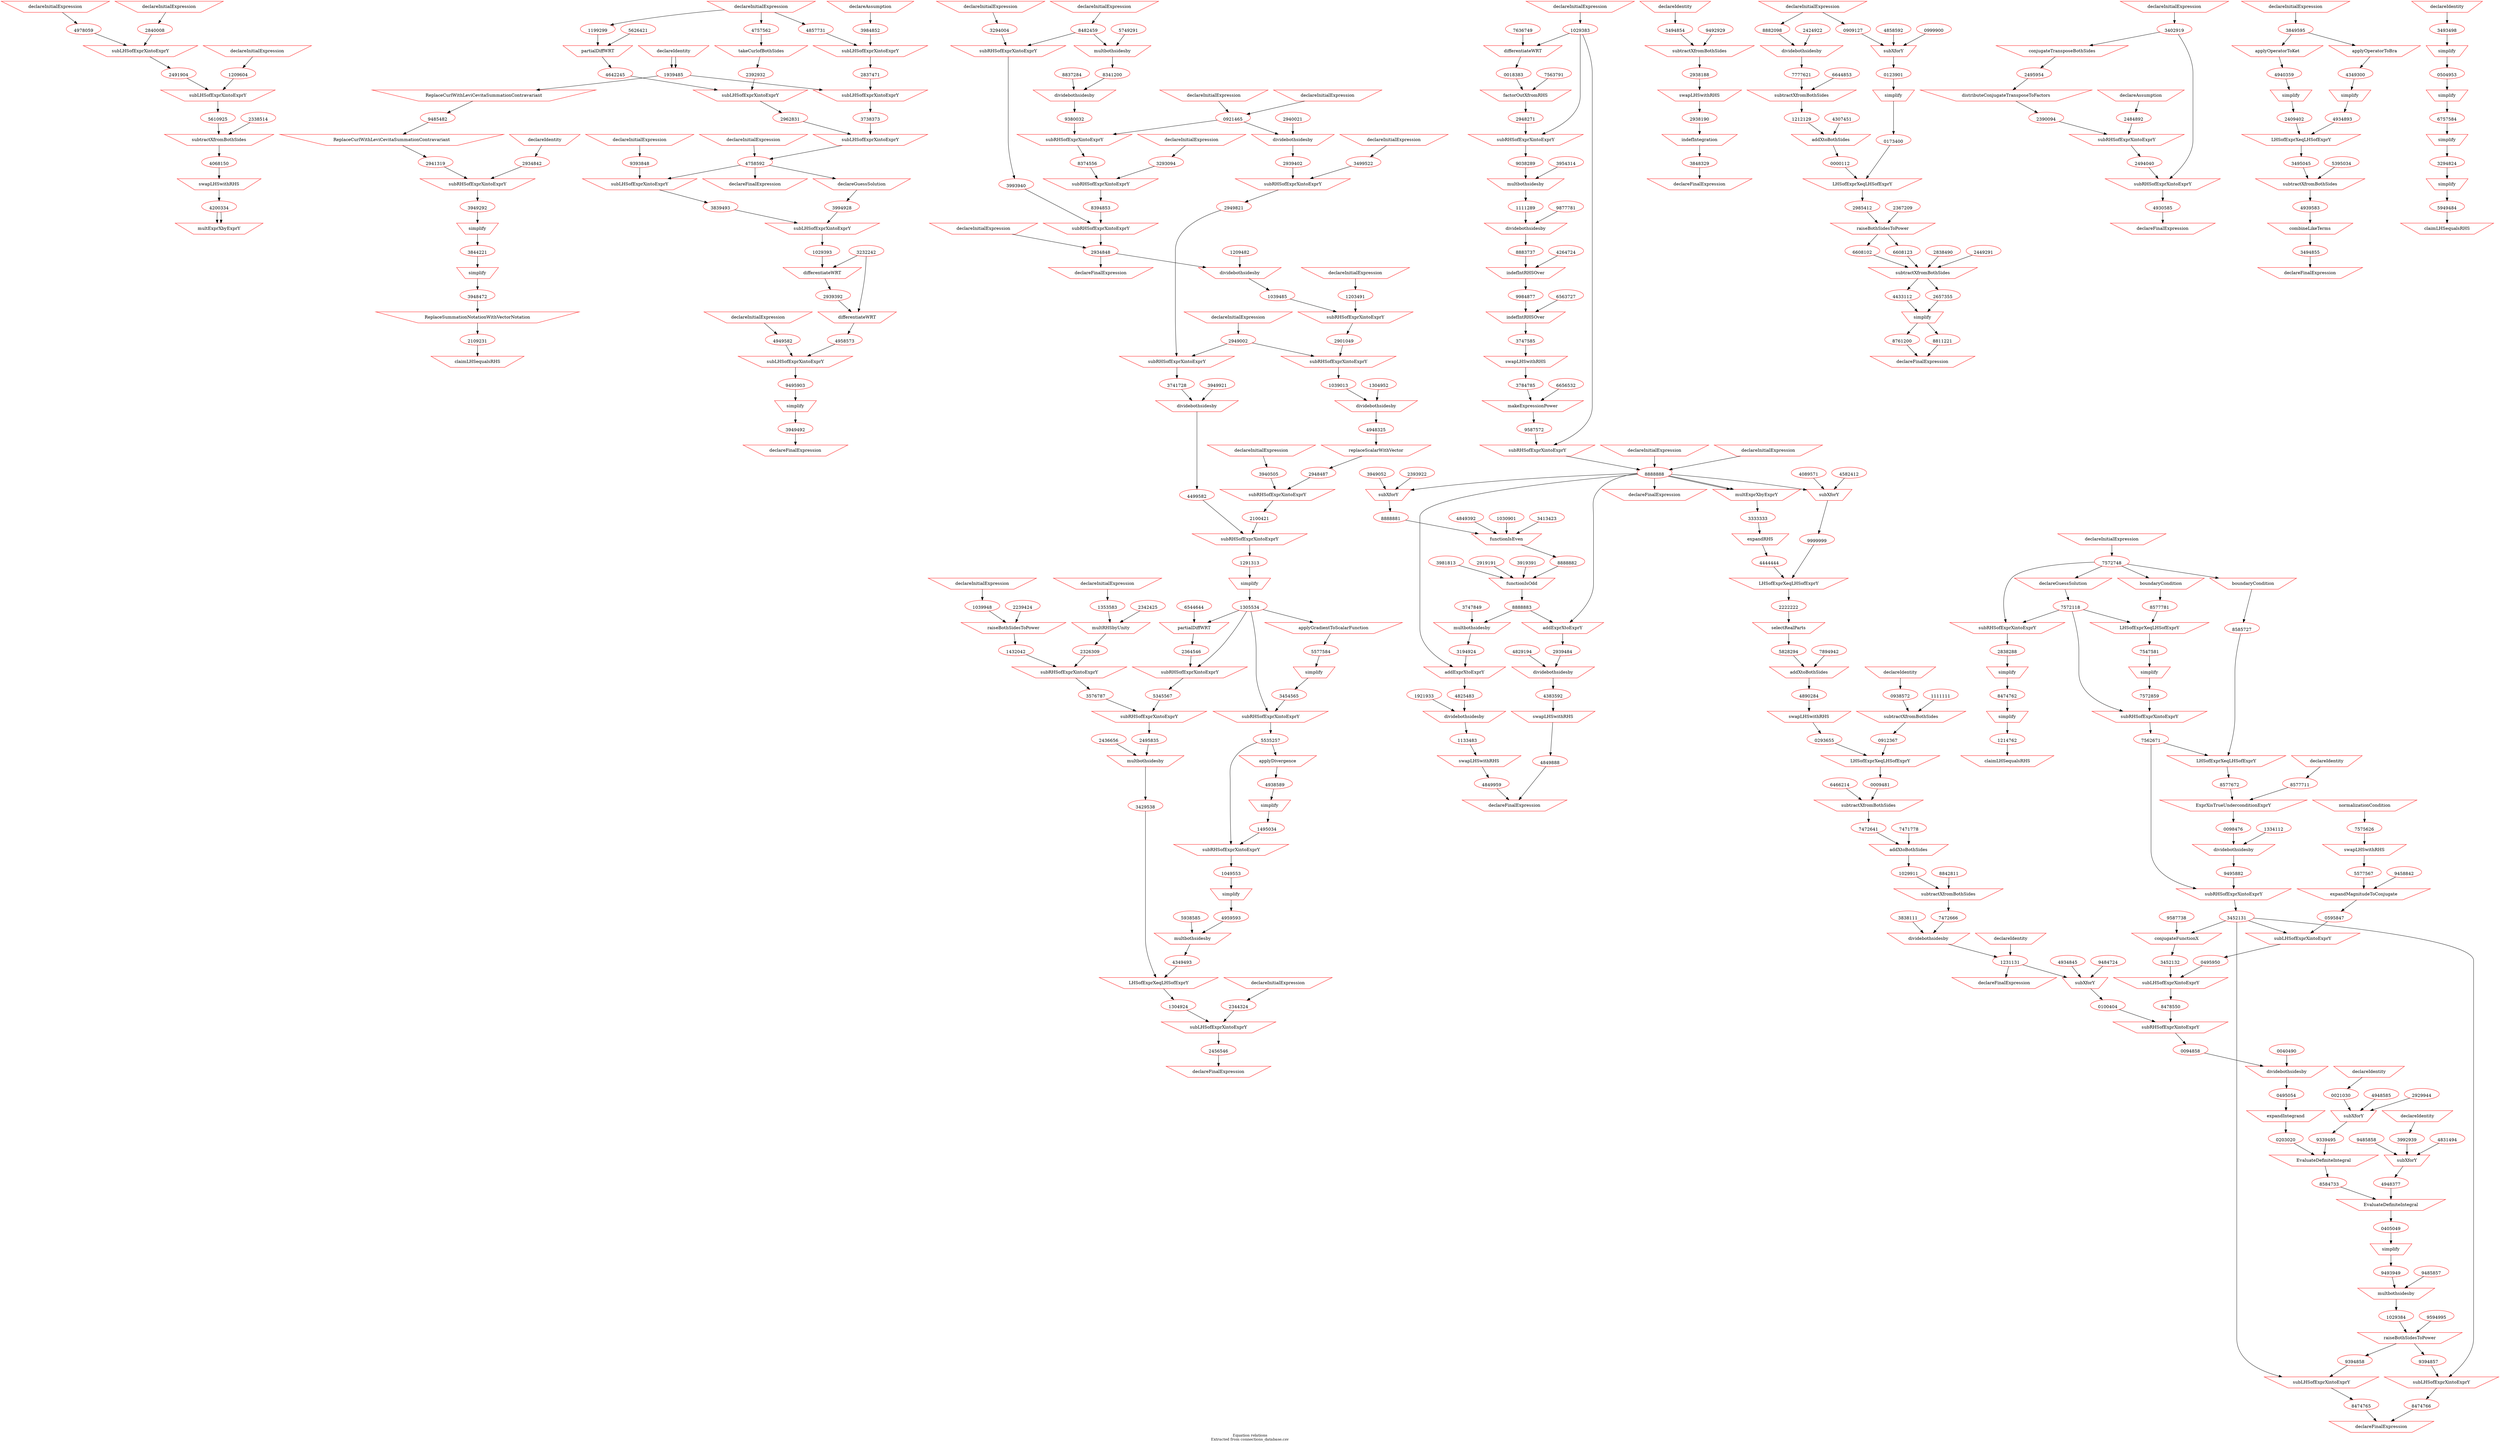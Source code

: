 digraph physicsDerivation {
overlap = false;
label="Equation relations\nExtracted from connections_database.csv";
fontsize=12;
8668018 -> 4978059;
3445641 -> 2840008;
4733986 -> 1209604;
4978059 -> 7958085;
2840008 -> 7958085;
7958085 -> 2491904;
1209604 -> 3667395;
2491904 -> 3667395;
3667395 -> 5610925;
2338514 -> 7952658;
5610925 -> 7952658;
7952658 -> 4068150;
4068150 -> 3871228;
3871228 -> 4200334;
4200334 -> 4738354;
4200334 -> 4738354;
3948572 -> 1939485;
1939485 -> 2339482;
2339482 -> 9485482;
9485482 -> 3948552;
3948552 -> 2941319;
4295822 -> 2934842;
2934842 -> 2930454;
2941319 -> 2930454;
2930454 -> 3949292;
3949292 -> 3848292;
3848292 -> 3844221;
3844221 -> 3838233;
3838233 -> 3948472;
3948472 -> 1393411;
1393411 -> 2109231;
2109231 -> 3949211;
1204921 -> 2934848;
2919311 -> 0921465;
1294844 -> 2949002;
9394842 -> 1203491;
3934948 -> 3499522;
2940021 -> 3949482;
0921465 -> 3949482;
3949482 -> 2939402;
2939402 -> 1294945;
3499522 -> 1294945;
1294945 -> 2949821;
2949002 -> 2930492;
2949821 -> 2930492;
2930492 -> 3741728;
3949921 -> 3919384;
3741728 -> 3919384;
3919384 -> 4499582;
1209482 -> 2900428;
2934848 -> 2900428;
2900428 -> 1039485;
1039485 -> 1204945;
1203491 -> 1204945;
1204945 -> 2901049;
2949002 -> 2939400;
2901049 -> 2939400;
2939400 -> 1039013;
1304952 -> 2030624;
1039013 -> 2030624;
2030624 -> 4948325;
4948325 -> 1039774;
1039774 -> 2948487;
1923945 -> 3940505;
2948487 -> 2938341;
3940505 -> 2938341;
2938341 -> 2100421;
4499582 -> 0012031;
2100421 -> 0012031;
0012031 -> 1291313;
1291313 -> 1341141;
1341141 -> 1305534;
1204929 -> 1039948;
1395335 -> 1353583;
2239424 -> 2422434;
1039948 -> 2422434;
2422434 -> 1432042;
2342425 -> 2322434;
1353583 -> 2322434;
2322434 -> 2326309;
1432042 -> 2449858;
2326309 -> 2449858;
2449858 -> 3576787;
6544644 -> 1347587;
1305534 -> 1347587;
1347587 -> 2364546;
1305534 -> 2464445;
2364546 -> 2464445;
2464445 -> 5345567;
3576787 -> 3454353;
5345567 -> 3454353;
3454353 -> 2495835;
2436656 -> 4358635;
2495835 -> 4358635;
4358635 -> 3429538;
1305534 -> 2454535;
2454535 -> 5577584;
5577584 -> 5858694;
5858694 -> 3454565;
3454565 -> 5354635;
1305534 -> 5354635;
5354635 -> 5535257;
5535257 -> 3294932;
3294932 -> 4938589;
4938589 -> 2394495;
2394495 -> 1495034;
5535257 -> 4059592;
1495034 -> 4059592;
4059592 -> 1049553;
1049553 -> 4305953;
4305953 -> 4959593;
5938585 -> 4939459;
4959593 -> 4939459;
4939459 -> 4349493;
4349493 -> 9394834;
3429538 -> 9394834;
9394834 -> 1304924;
2455452 -> 2344324;
2344324 -> 2954835;
1304924 -> 2954835;
2954835 -> 2456546;
2456546 -> 6756574;
7419980 -> 4758592;
3568093 -> 9393848;
4758592 -> 4585829;
4585829 -> 3994928;
9393848 -> 4858282;
4758592 -> 4858282;
4858282 -> 3839493;
3839493 -> 1002928;
3994928 -> 1002928;
1002928 -> 1029393;
3232242 -> 2319391;
1029393 -> 2319391;
2319391 -> 2939392;
3232242 -> 4955966;
2939392 -> 4955966;
4955966 -> 4958573;
8485758 -> 4949582;
4958573 -> 5839535;
4949582 -> 5839535;
5839535 -> 9495903;
9495903 -> 4958883;
4958883 -> 3949492;
3949492 -> 5495827;
7364656 -> 1029383;
7636749 -> 6463728;
1029383 -> 6463728;
6463728 -> 0018383;
7563791 -> 4614728;
0018383 -> 4614728;
4614728 -> 2948271;
2948271 -> 7466748;
1029383 -> 7466748;
7466748 -> 9038289;
3954314 -> 2741906;
9038289 -> 2741906;
2741906 -> 1111289;
9877781 -> 6466378;
1111289 -> 6466378;
6466378 -> 8883737;
4264724 -> 1848471;
8883737 -> 1848471;
1848471 -> 9984877;
6563727 -> 6462728;
9984877 -> 6462728;
6462728 -> 3747585;
3747585 -> 7563728;
7563728 -> 3784785;
6656532 -> 1029890;
3784785 -> 1029890;
1029890 -> 9587572;
9587572 -> 7566272;
1029383 -> 7566272;
7566272 -> 8888888;
8888888 -> 7561612;
7473895 -> 8888888;
2393922 -> 3848927;
3949052 -> 3848927;
8888888 -> 3848927;
3848927 -> 8888881;
3413423 -> 9595949;
4849392 -> 9595949;
1030901 -> 9595949;
8888881 -> 9595949;
9595949 -> 8888882;
2919191 -> 4747288;
3919391 -> 4747288;
3981813 -> 4747288;
8888882 -> 4747288;
4747288 -> 8888883;
8888888 -> 3848592;
8888883 -> 3848592;
3848592 -> 2939484;
4829194 -> 1928392;
2939484 -> 1928392;
1928392 -> 4383592;
4383592 -> 2949492;
2949492 -> 4849888;
4849888 -> 2384942;
3747849 -> 3848924;
8888883 -> 3848924;
3848924 -> 3194924;
8888888 -> 2939404;
3194924 -> 2939404;
2939404 -> 4825483;
1921933 -> 2849492;
4825483 -> 2849492;
2849492 -> 1133483;
1133483 -> 4294921;
4294921 -> 4849959;
4849959 -> 2384942;
7663728 -> 8888888;
4582412 -> 6839583;
4089571 -> 6839583;
8888888 -> 6839583;
6839583 -> 9999999;
9999999 -> 9582956;
4444444 -> 9582956;
9582956 -> 2222222;
8888888 -> 8492847;
8888888 -> 8492847;
8492847 -> 3333333;
3333333 -> 5832058;
5832058 -> 4444444;
2222222 -> 8374590;
8374590 -> 5828294;
7894942 -> 8374625;
5828294 -> 8374625;
8374625 -> 4890284;
3040493 -> 0938572;
1111111 -> 0983243;
0938572 -> 0983243;
0983243 -> 0912367;
4890284 -> 3984721;
3984721 -> 0293655;
0912367 -> 9483240;
0293655 -> 9483240;
9483240 -> 0009481;
6466214 -> 7563628;
0009481 -> 7563628;
7563628 -> 7472641;
7471778 -> 7572728;
7472641 -> 7572728;
7572728 -> 1029911;
8842811 -> 7566277;
1029911 -> 7566277;
7566277 -> 7472666;
3838111 -> 3841414;
7472666 -> 3841414;
3841414 -> 1231131;
1231131 -> 1383414;
2303943 -> 3293094;
0304948 -> 3294004;
8332941 -> 0921465;
9103516 -> 8482459;
8374556 -> 3832748;
3293094 -> 3832748;
3832748 -> 8394853;
3294004 -> 2939482;
8482459 -> 2939482;
2939482 -> 3993940;
8394853 -> 8946983;
3993940 -> 8946983;
8946983 -> 2934848;
5749291 -> 6822583;
8482459 -> 6822583;
6822583 -> 8341200;
8837284 -> 9483715;
8341200 -> 9483715;
9483715 -> 9380032;
9380032 -> 9483843;
0921465 -> 9483843;
9483843 -> 8374556;
2934848 -> 8345721;
4952082 -> 3494854;
9492929 -> 4842942;
3494854 -> 4842942;
4842942 -> 2938188;
2938188 -> 4848592;
4848592 -> 2938190;
2938190 -> 8483953;
8483953 -> 3848329;
3848329 -> 2839422;
2932848 -> 1199299;
2932848 -> 4757562;
5626421 -> 1010301;
1199299 -> 1010301;
1010301 -> 4642245;
4757562 -> 4224853;
4224853 -> 2392932;
4642245 -> 1939442;
2392932 -> 1939442;
1939442 -> 2962831;
2932848 -> 4857731;
3837471 -> 3984852;
4857731 -> 5656372;
3984852 -> 5656372;
5656372 -> 2837471;
3948572 -> 1939485;
2837471 -> 4655746;
1939485 -> 4655746;
4655746 -> 3738373;
3738373 -> 3737384;
2962831 -> 3737384;
3737384 -> 4758592;
4758592 -> 3948584;
8576627 -> 7572748;
7572748 -> 1384011;
1384011 -> 7572118;
7572748 -> 8572771;
8572771 -> 8577781;
7572748 -> 8572778;
8572778 -> 8585727;
8577781 -> 8571277;
7572118 -> 8571277;
8571277 -> 7547581;
7547581 -> 8576571;
8576571 -> 7572859;
7572859 -> 8572265;
7572118 -> 8572265;
8572265 -> 7562671;
7562671 -> 9686782;
8585727 -> 9686782;
9686782 -> 8577672;
8575717 -> 8577711;
8577672 -> 8575627;
8577711 -> 8575627;
8575627 -> 0098476;
1334112 -> 9114413;
0098476 -> 9114413;
9114413 -> 9495882;
9495882 -> 8575761;
7562671 -> 8575761;
8575761 -> 3452131;
4434559 -> 7575626;
9587738 -> 5751725;
3452131 -> 5751725;
5751725 -> 3452132;
7575626 -> 4757567;
4757567 -> 5577567;
9458842 -> 7455643;
5577567 -> 7455643;
7455643 -> 0595847;
3452131 -> 4455453;
0595847 -> 4455453;
4455453 -> 0495950;
3452132 -> 4948339;
0495950 -> 4948339;
4948339 -> 8478550;
8485725 -> 1231131;
4934845 -> 1003049;
9484724 -> 1003049;
1231131 -> 1003049;
1003049 -> 0100404;
0100404 -> 8576741;
8478550 -> 8576741;
8576741 -> 0094858;
0040490 -> 0059403;
0094858 -> 0059403;
0059403 -> 0495054;
0495054 -> 3949284;
3949284 -> 0203020;
0030488 -> 3992939;
4831494 -> 4485722;
9485858 -> 4485722;
3992939 -> 4485722;
4485722 -> 4948377;
0030481 -> 0021030;
4948585 -> 1911919;
2929944 -> 1911919;
0021030 -> 1911919;
1911919 -> 9339495;
0203020 -> 3329831;
9339495 -> 3329831;
3329831 -> 8584733;
4948377 -> 8485747;
8584733 -> 8485747;
8485747 -> 0405049;
0405049 -> 8373472;
8373472 -> 9493949;
9485857 -> 5859994;
9493949 -> 5859994;
5859994 -> 1029384;
9594995 -> 1293948;
1029384 -> 1293948;
1293948 -> 9394857;
1293948 -> 9394858;
9394857 -> 1384935;
3452131 -> 1384935;
1384935 -> 8474766;
9394858 -> 3847567;
3452131 -> 3847567;
3847567 -> 8474765;
8474765 -> 7474753;
8474766 -> 7474753;
7572118 -> 4757743;
7572748 -> 4757743;
4757743 -> 2838288;
2838288 -> 2029394;
2029394 -> 8474762;
8474762 -> 9394948;
9394948 -> 1214762;
1214762 -> 7374289;
8494551 -> 8882098;
8494551 -> 0909127;
2424922 -> 8492932;
8882098 -> 8492932;
8492932 -> 7777621;
6644853 -> 5829110;
7777621 -> 5829110;
5829110 -> 1212129;
4307451 -> 2500423;
1212129 -> 2500423;
2500423 -> 0000112;
4858592 -> 8321038;
0999900 -> 8321038;
0909127 -> 8321038;
8321038 -> 0123901;
0123901 -> 7996484;
7996484 -> 0173400;
0000112 -> 7777777;
0173400 -> 7777777;
7777777 -> 2985412;
2367209 -> 7487443;
2985412 -> 7487443;
7487443 -> 6608102;
7487443 -> 6608123;
2838490 -> 2200910;
6608102 -> 2200910;
2200910 -> 4433112;
4433112 -> 2211910;
2211910 -> 8761200;
2449291 -> 2200910;
6608123 -> 2200910;
2200910 -> 2657355;
2657355 -> 2211910;
2211910 -> 8811221;
8761200 -> 8359402;
8811221 -> 8359402;
3403595 -> 3402919;
3402919 -> 9538385;
9538385 -> 2495954;
2495954 -> 2394942;
2394942 -> 2390094;
1294984 -> 2484892;
2484892 -> 2485909;
2390094 -> 2485909;
2485909 -> 2494040;
2494040 -> 2490098;
3402919 -> 2490098;
2490098 -> 4930585;
4930585 -> 2939493;
2455366 -> 3849595;
3849595 -> 3848591;
3848591 -> 4940359;
3849595 -> 1301442;
1301442 -> 4349300;
4940359 -> 2304934;
2304934 -> 2409402;
4349300 -> 0049384;
0049384 -> 4934893;
2409402 -> 0987890;
4934893 -> 0987890;
0987890 -> 3495045;
5395034 -> 4838499;
3495045 -> 4838499;
4838499 -> 4939583;
4939583 -> 0988873;
0988873 -> 3494855;
3494855 -> 2384852;
2004989 -> 3493498;
3493498 -> 2349059;
2349059 -> 0504953;
0504953 -> 2390498;
2390498 -> 6757584;
6757584 -> 3848494;
3848494 -> 3294824;
3294824 -> 4948384;
4948384 -> 5949484;
5949484 -> 4948955;
1209604 [shape=ellipse, color=red,image="../../expressions/8311458118.png",labelloc=b,URL="http://output.com"];
2491904 [shape=ellipse, color=red,image="../../expressions/3951205425.png",labelloc=b,URL="http://output.com"];
2840008 [shape=ellipse, color=red,image="../../expressions/8257621077.png",labelloc=b,URL="http://output.com"];
4068150 [shape=ellipse, color=red,image="../../expressions/5530148480.png",labelloc=b,URL="http://output.com"];
4200334 [shape=ellipse, color=red,image="../../expressions/7917051060.png",labelloc=b,URL="http://output.com"];
4978059 [shape=ellipse, color=red,image="../../expressions/1638282134.png",labelloc=b,URL="http://output.com"];
5610925 [shape=ellipse, color=red,image="../../expressions/8139187332.png",labelloc=b,URL="http://output.com"];
1939485 [shape=ellipse, color=red,image="../../expressions/7575859295.png",labelloc=b,URL="http://output.com"];
2109231 [shape=ellipse, color=red,image="../../expressions/7575859312.png",labelloc=b,URL="http://output.com"];
2934842 [shape=ellipse, color=red,image="../../expressions/7575859304.png",labelloc=b,URL="http://output.com"];
2941319 [shape=ellipse, color=red,image="../../expressions/7575859302.png",labelloc=b,URL="http://output.com"];
3844221 [shape=ellipse, color=red,image="../../expressions/7575859308.png",labelloc=b,URL="http://output.com"];
3948472 [shape=ellipse, color=red,image="../../expressions/7575859310.png",labelloc=b,URL="http://output.com"];
3949292 [shape=ellipse, color=red,image="../../expressions/7575859306.png",labelloc=b,URL="http://output.com"];
9485482 [shape=ellipse, color=red,image="../../expressions/7575859300.png",labelloc=b,URL="http://output.com"];
0921465 [shape=ellipse, color=red,image="../../expressions/3131211131.png",labelloc=b,URL="http://output.com"];
1039013 [shape=ellipse, color=red,image="../../expressions/9999999962.png",labelloc=b,URL="http://output.com"];
1039485 [shape=ellipse, color=red,image="../../expressions/3121234211.png",labelloc=b,URL="http://output.com"];
1039948 [shape=ellipse, color=red,image="../../expressions/1029039903.png",labelloc=b,URL="http://output.com"];
1049553 [shape=ellipse, color=red,image="../../expressions/2648958382.png",labelloc=b,URL="http://output.com"];
1203491 [shape=ellipse, color=red,image="../../expressions/1020394900.png",labelloc=b,URL="http://output.com"];
1291313 [shape=ellipse, color=red,image="../../expressions/3948574228.png",labelloc=b,URL="http://output.com"];
1304924 [shape=ellipse, color=red,image="../../expressions/9958485859.png",labelloc=b,URL="http://output.com"];
1305534 [shape=ellipse, color=red,image="../../expressions/3948574230.png",labelloc=b,URL="http://output.com"];
1353583 [shape=ellipse, color=red,image="../../expressions/4298359835.png",labelloc=b,URL="http://output.com"];
1432042 [shape=ellipse, color=red,image="../../expressions/1029039904.png",labelloc=b,URL="http://output.com"];
1495034 [shape=ellipse, color=red,image="../../expressions/1648958381.png",labelloc=b,URL="http://output.com"];
2100421 [shape=ellipse, color=red,image="../../expressions/3948574226.png",labelloc=b,URL="http://output.com"];
2326309 [shape=ellipse, color=red,image="../../expressions/4298359845.png",labelloc=b,URL="http://output.com"];
2344324 [shape=ellipse, color=red,image="../../expressions/1158485859.png",labelloc=b,URL="http://output.com"];
2364546 [shape=ellipse, color=red,image="../../expressions/3948574233.png",labelloc=b,URL="http://output.com"];
2456546 [shape=ellipse, color=red,image="../../expressions/2258485859.png",labelloc=b,URL="http://output.com"];
2495835 [shape=ellipse, color=red,image="../../expressions/4348571256.png",labelloc=b,URL="http://output.com"];
2901049 [shape=ellipse, color=red,image="../../expressions/3121234212.png",labelloc=b,URL="http://output.com"];
2934848 [shape=ellipse, color=red,image="../../expressions/3121513111.png",labelloc=b,URL="http://output.com"];
2939402 [shape=ellipse, color=red,image="../../expressions/3147472131.png",labelloc=b,URL="http://output.com"];
2948487 [shape=ellipse, color=red,image="../../expressions/9999998870.png",labelloc=b,URL="http://output.com"];
2949002 [shape=ellipse, color=red,image="../../expressions/9999999960.png",labelloc=b,URL="http://output.com"];
2949821 [shape=ellipse, color=red,image="../../expressions/4147472132.png",labelloc=b,URL="http://output.com"];
3429538 [shape=ellipse, color=red,image="../../expressions/4341171256.png",labelloc=b,URL="http://output.com"];
3454565 [shape=ellipse, color=red,image="../../expressions/4943571230.png",labelloc=b,URL="http://output.com"];
3499522 [shape=ellipse, color=red,image="../../expressions/1020394902.png",labelloc=b,URL="http://output.com"];
3576787 [shape=ellipse, color=red,image="../../expressions/4298359851.png",labelloc=b,URL="http://output.com"];
3741728 [shape=ellipse, color=red,image="../../expressions/9999999965.png",labelloc=b,URL="http://output.com"];
3940505 [shape=ellipse, color=red,image="../../expressions/3948574224.png",labelloc=b,URL="http://output.com"];
4349493 [shape=ellipse, color=red,image="../../expressions/5868688585.png",labelloc=b,URL="http://output.com"];
4499582 [shape=ellipse, color=red,image="../../expressions/9999999961.png",labelloc=b,URL="http://output.com"];
4938589 [shape=ellipse, color=red,image="../../expressions/4394958389.png",labelloc=b,URL="http://output.com"];
4948325 [shape=ellipse, color=red,image="../../expressions/9999999870.png",labelloc=b,URL="http://output.com"];
4959593 [shape=ellipse, color=red,image="../../expressions/2395958385.png",labelloc=b,URL="http://output.com"];
5345567 [shape=ellipse, color=red,image="../../expressions/3948571256.png",labelloc=b,URL="http://output.com"];
5535257 [shape=ellipse, color=red,image="../../expressions/5985371230.png",labelloc=b,URL="http://output.com"];
5577584 [shape=ellipse, color=red,image="../../expressions/3948572230.png",labelloc=b,URL="http://output.com"];
5577584 [shape=ellipse, color=red,image="../../expressions/3948574230.png",labelloc=b,URL="http://output.com"];
1029393 [shape=ellipse, color=red,image="../../expressions/2029293929.png",labelloc=b,URL="http://output.com"];
2939392 [shape=ellipse, color=red,image="../../expressions/4985825552.png",labelloc=b,URL="http://output.com"];
3839493 [shape=ellipse, color=red,image="../../expressions/9394939493.png",labelloc=b,URL="http://output.com"];
3949492 [shape=ellipse, color=red,image="../../expressions/3485475729.png",labelloc=b,URL="http://output.com"];
3994928 [shape=ellipse, color=red,image="../../expressions/9499428242.png",labelloc=b,URL="http://output.com"];
4758592 [shape=ellipse, color=red,image="../../expressions/8494839423.png",labelloc=b,URL="http://output.com"];
4949582 [shape=ellipse, color=red,image="../../expressions/4585828572.png",labelloc=b,URL="http://output.com"];
4958573 [shape=ellipse, color=red,image="../../expressions/1858578388.png",labelloc=b,URL="http://output.com"];
9393848 [shape=ellipse, color=red,image="../../expressions/8572852424.png",labelloc=b,URL="http://output.com"];
9495903 [shape=ellipse, color=red,image="../../expressions/9485384858.png",labelloc=b,URL="http://output.com"];
0018383 [shape=ellipse, color=red,image="../../expressions/9429829482.png",labelloc=b,URL="http://output.com"];
1029383 [shape=ellipse, color=red,image="../../expressions/9492920340.png",labelloc=b,URL="http://output.com"];
1111289 [shape=ellipse, color=red,image="../../expressions/9848292229.png",labelloc=b,URL="http://output.com"];
2948271 [shape=ellipse, color=red,image="../../expressions/9482984922.png",labelloc=b,URL="http://output.com"];
3747585 [shape=ellipse, color=red,image="../../expressions/4928239482.png",labelloc=b,URL="http://output.com"];
3784785 [shape=ellipse, color=red,image="../../expressions/4923339482.png",labelloc=b,URL="http://output.com"];
8883737 [shape=ellipse, color=red,image="../../expressions/9482113948.png",labelloc=b,URL="http://output.com"];
8888888 [shape=ellipse, color=red,image="../../expressions/4938429483.png",labelloc=b,URL="http://output.com"];
9038289 [shape=ellipse, color=red,image="../../expressions/9848294829.png",labelloc=b,URL="http://output.com"];
9587572 [shape=ellipse, color=red,image="../../expressions/9482923849.png",labelloc=b,URL="http://output.com"];
9984877 [shape=ellipse, color=red,image="../../expressions/9482943948.png",labelloc=b,URL="http://output.com"];
1133483 [shape=ellipse, color=red,image="../../expressions/4843995999.png",labelloc=b,URL="http://output.com"];
2939484 [shape=ellipse, color=red,image="../../expressions/4742644828.png",labelloc=b,URL="http://output.com"];
3194924 [shape=ellipse, color=red,image="../../expressions/2123139121.png",labelloc=b,URL="http://output.com"];
4383592 [shape=ellipse, color=red,image="../../expressions/3829492824.png",labelloc=b,URL="http://output.com"];
4825483 [shape=ellipse, color=red,image="../../expressions/3942849294.png",labelloc=b,URL="http://output.com"];
4849888 [shape=ellipse, color=red,image="../../expressions/4585932229.png",labelloc=b,URL="http://output.com"];
4849959 [shape=ellipse, color=red,image="../../expressions/2103023049.png",labelloc=b,URL="http://output.com"];
8888881 [shape=ellipse, color=red,image="../../expressions/2394853829.png",labelloc=b,URL="http://output.com"];
8888882 [shape=ellipse, color=red,image="../../expressions/4938429482.png",labelloc=b,URL="http://output.com"];
8888883 [shape=ellipse, color=red,image="../../expressions/4938429484.png",labelloc=b,URL="http://output.com"];
8888888 [shape=ellipse, color=red,image="../../expressions/4938429483.png",labelloc=b,URL="http://output.com"];
0009481 [shape=ellipse, color=red,image="../../expressions/4827492911.png",labelloc=b,URL="http://output.com"];
0293655 [shape=ellipse, color=red,image="../../expressions/9482438243.png",labelloc=b,URL="http://output.com"];
0912367 [shape=ellipse, color=red,image="../../expressions/3285732911.png",labelloc=b,URL="http://output.com"];
0938572 [shape=ellipse, color=red,image="../../expressions/5832984291.png",labelloc=b,URL="http://output.com"];
1029911 [shape=ellipse, color=red,image="../../expressions/7572664728.png",labelloc=b,URL="http://output.com"];
1231131 [shape=ellipse, color=red,image="../../expressions/9988949211.png",labelloc=b,URL="http://output.com"];
2222222 [shape=ellipse, color=red,image="../../expressions/9483928192.png",labelloc=b,URL="http://output.com"];
3333333 [shape=ellipse, color=red,image="../../expressions/4638429483.png",labelloc=b,URL="http://output.com"];
4444444 [shape=ellipse, color=red,image="../../expressions/4598294821.png",labelloc=b,URL="http://output.com"];
4890284 [shape=ellipse, color=red,image="../../expressions/9482928243.png",labelloc=b,URL="http://output.com"];
5828294 [shape=ellipse, color=red,image="../../expressions/9482928242.png",labelloc=b,URL="http://output.com"];
7472641 [shape=ellipse, color=red,image="../../expressions/1248277773.png",labelloc=b,URL="http://output.com"];
7472666 [shape=ellipse, color=red,image="../../expressions/9889984281.png",labelloc=b,URL="http://output.com"];
8888888 [shape=ellipse, color=red,image="../../expressions/4938429483.png",labelloc=b,URL="http://output.com"];
9999999 [shape=ellipse, color=red,image="../../expressions/4838429483.png",labelloc=b,URL="http://output.com"];
0921465 [shape=ellipse, color=red,image="../../expressions/3131211131.png",labelloc=b,URL="http://output.com"];
2934848 [shape=ellipse, color=red,image="../../expressions/3121513111.png",labelloc=b,URL="http://output.com"];
3293094 [shape=ellipse, color=red,image="../../expressions/5900595848.png",labelloc=b,URL="http://output.com"];
3294004 [shape=ellipse, color=red,image="../../expressions/0404050504.png",labelloc=b,URL="http://output.com"];
3993940 [shape=ellipse, color=red,image="../../expressions/1293923844.png",labelloc=b,URL="http://output.com"];
8341200 [shape=ellipse, color=red,image="../../expressions/2131616531.png",labelloc=b,URL="http://output.com"];
8374556 [shape=ellipse, color=red,image="../../expressions/3132131132.png",labelloc=b,URL="http://output.com"];
8394853 [shape=ellipse, color=red,image="../../expressions/0934990943.png",labelloc=b,URL="http://output.com"];
8482459 [shape=ellipse, color=red,image="../../expressions/3131111133.png",labelloc=b,URL="http://output.com"];
9380032 [shape=ellipse, color=red,image="../../expressions/2113211456.png",labelloc=b,URL="http://output.com"];
2938188 [shape=ellipse, color=red,image="../../expressions/8489593960.png",labelloc=b,URL="http://output.com"];
2938190 [shape=ellipse, color=red,image="../../expressions/8489593962.png",labelloc=b,URL="http://output.com"];
3494854 [shape=ellipse, color=red,image="../../expressions/8489593958.png",labelloc=b,URL="http://output.com"];
3848329 [shape=ellipse, color=red,image="../../expressions/8489593964.png",labelloc=b,URL="http://output.com"];
1199299 [shape=ellipse, color=red,image="../../expressions/1314864131.png",labelloc=b,URL="http://output.com"];
1939485 [shape=ellipse, color=red,image="../../expressions/7575859295.png",labelloc=b,URL="http://output.com"];
2392932 [shape=ellipse, color=red,image="../../expressions/9291999979.png",labelloc=b,URL="http://output.com"];
2837471 [shape=ellipse, color=red,image="../../expressions/7466829492.png",labelloc=b,URL="http://output.com"];
2962831 [shape=ellipse, color=red,image="../../expressions/3947269979.png",labelloc=b,URL="http://output.com"];
3738373 [shape=ellipse, color=red,image="../../expressions/1636453295.png",labelloc=b,URL="http://output.com"];
3984852 [shape=ellipse, color=red,image="../../expressions/9919999981.png",labelloc=b,URL="http://output.com"];
4642245 [shape=ellipse, color=red,image="../../expressions/1314464131.png",labelloc=b,URL="http://output.com"];
4757562 [shape=ellipse, color=red,image="../../expressions/9991999979.png",labelloc=b,URL="http://output.com"];
4758592 [shape=ellipse, color=red,image="../../expressions/8494839423.png",labelloc=b,URL="http://output.com"];
4857731 [shape=ellipse, color=red,image="../../expressions/9999999981.png",labelloc=b,URL="http://output.com"];
0021030 [shape=ellipse, color=red,image="../../expressions/5857434758.png",labelloc=b,URL="http://output.com"];
0094858 [shape=ellipse, color=red,image="../../expressions/8576785890.png",labelloc=b,URL="http://output.com"];
0098476 [shape=ellipse, color=red,image="../../expressions/1010923823.png",labelloc=b,URL="http://output.com"];
0100404 [shape=ellipse, color=red,image="../../expressions/7575738420.png",labelloc=b,URL="http://output.com"];
0203020 [shape=ellipse, color=red,image="../../expressions/1202310110.png",labelloc=b,URL="http://output.com"];
0405049 [shape=ellipse, color=red,image="../../expressions/0439492440.png",labelloc=b,URL="http://output.com"];
0495054 [shape=ellipse, color=red,image="../../expressions/9858028950.png",labelloc=b,URL="http://output.com"];
0495950 [shape=ellipse, color=red,image="../../expressions/0203024440.png",labelloc=b,URL="http://output.com"];
0595847 [shape=ellipse, color=red,image="../../expressions/4857472413.png",labelloc=b,URL="http://output.com"];
1029384 [shape=ellipse, color=red,image="../../expressions/8485867742.png",labelloc=b,URL="http://output.com"];
1214762 [shape=ellipse, color=red,image="../../expressions/8484544728.png",labelloc=b,URL="http://output.com"];
1231131 [shape=ellipse, color=red,image="../../expressions/9988949211.png",labelloc=b,URL="http://output.com"];
2838288 [shape=ellipse, color=red,image="../../expressions/8575748999.png",labelloc=b,URL="http://output.com"];
3452131 [shape=ellipse, color=red,image="../../expressions/2944838499.png",labelloc=b,URL="http://output.com"];
3452132 [shape=ellipse, color=red,image="../../expressions/8849289982.png",labelloc=b,URL="http://output.com"];
3992939 [shape=ellipse, color=red,image="../../expressions/0948572140.png",labelloc=b,URL="http://output.com"];
4948377 [shape=ellipse, color=red,image="../../expressions/7564894985.png",labelloc=b,URL="http://output.com"];
5577567 [shape=ellipse, color=red,image="../../expressions/8572657110.png",labelloc=b,URL="http://output.com"];
7547581 [shape=ellipse, color=red,image="../../expressions/8577275751.png",labelloc=b,URL="http://output.com"];
7562671 [shape=ellipse, color=red,image="../../expressions/9059289981.png",labelloc=b,URL="http://output.com"];
7572118 [shape=ellipse, color=red,image="../../expressions/8582885111.png",labelloc=b,URL="http://output.com"];
7572748 [shape=ellipse, color=red,image="../../expressions/5727578862.png",labelloc=b,URL="http://output.com"];
7572859 [shape=ellipse, color=red,image="../../expressions/1293913110.png",labelloc=b,URL="http://output.com"];
7575626 [shape=ellipse, color=red,image="../../expressions/1934748140.png",labelloc=b,URL="http://output.com"];
8474762 [shape=ellipse, color=red,image="../../expressions/8485757728.png",labelloc=b,URL="http://output.com"];
8474765 [shape=ellipse, color=red,image="../../expressions/9393939992.png",labelloc=b,URL="http://output.com"];
8474766 [shape=ellipse, color=red,image="../../expressions/9393939991.png",labelloc=b,URL="http://output.com"];
8478550 [shape=ellipse, color=red,image="../../expressions/8889444440.png",labelloc=b,URL="http://output.com"];
8577672 [shape=ellipse, color=red,image="../../expressions/1020010291.png",labelloc=b,URL="http://output.com"];
8577711 [shape=ellipse, color=red,image="../../expressions/1857710291.png",labelloc=b,URL="http://output.com"];
8577781 [shape=ellipse, color=red,image="../../expressions/9585727710.png",labelloc=b,URL="http://output.com"];
8584733 [shape=ellipse, color=red,image="../../expressions/1202312210.png",labelloc=b,URL="http://output.com"];
8585727 [shape=ellipse, color=red,image="../../expressions/9495857278.png",labelloc=b,URL="http://output.com"];
9339495 [shape=ellipse, color=red,image="../../expressions/8575746378.png",labelloc=b,URL="http://output.com"];
9394857 [shape=ellipse, color=red,image="../../expressions/9485747245.png",labelloc=b,URL="http://output.com"];
9394858 [shape=ellipse, color=red,image="../../expressions/9485747246.png",labelloc=b,URL="http://output.com"];
9493949 [shape=ellipse, color=red,image="../../expressions/4857475848.png",labelloc=b,URL="http://output.com"];
9495882 [shape=ellipse, color=red,image="../../expressions/1858772113.png",labelloc=b,URL="http://output.com"];
0000112 [shape=ellipse, color=red,image="../../expressions/5928292841.png",labelloc=b,URL="http://output.com"];
0123901 [shape=ellipse, color=red,image="../../expressions/5928285821.png",labelloc=b,URL="http://output.com"];
0173400 [shape=ellipse, color=red,image="../../expressions/5959282914.png",labelloc=b,URL="http://output.com"];
0909127 [shape=ellipse, color=red,image="../../expressions/8582954722.png",labelloc=b,URL="http://output.com"];
1212129 [shape=ellipse, color=red,image="../../expressions/5938459282.png",labelloc=b,URL="http://output.com"];
2657355 [shape=ellipse, color=red,image="../../expressions/5982958248.png",labelloc=b,URL="http://output.com"];
2985412 [shape=ellipse, color=red,image="../../expressions/9385938295.png",labelloc=b,URL="http://output.com"];
4433112 [shape=ellipse, color=red,image="../../expressions/9582958293.png",labelloc=b,URL="http://output.com"];
6608102 [shape=ellipse, color=red,image="../../expressions/9582958294.png",labelloc=b,URL="http://output.com"];
6608123 [shape=ellipse, color=red,image="../../expressions/5982958249.png",labelloc=b,URL="http://output.com"];
7777621 [shape=ellipse, color=red,image="../../expressions/5958392859.png",labelloc=b,URL="http://output.com"];
8761200 [shape=ellipse, color=red,image="../../expressions/9999999969.png",labelloc=b,URL="http://output.com"];
8811221 [shape=ellipse, color=red,image="../../expressions/9999999968.png",labelloc=b,URL="http://output.com"];
8882098 [shape=ellipse, color=red,image="../../expressions/9285928292.png",labelloc=b,URL="http://output.com"];
2390094 [shape=ellipse, color=red,image="../../expressions/1010393913.png",labelloc=b,URL="http://output.com"];
2484892 [shape=ellipse, color=red,image="../../expressions/9294858532.png",labelloc=b,URL="http://output.com"];
2494040 [shape=ellipse, color=red,image="../../expressions/4948934890.png",labelloc=b,URL="http://output.com"];
2495954 [shape=ellipse, color=red,image="../../expressions/2394935835.png",labelloc=b,URL="http://output.com"];
3402919 [shape=ellipse, color=red,image="../../expressions/9999999975.png",labelloc=b,URL="http://output.com"];
4930585 [shape=ellipse, color=red,image="../../expressions/2848934890.png",labelloc=b,URL="http://output.com"];
2409402 [shape=ellipse, color=red,image="../../expressions/2394240499.png",labelloc=b,URL="http://output.com"];
3494855 [shape=ellipse, color=red,image="../../expressions/2394935831.png",labelloc=b,URL="http://output.com"];
3495045 [shape=ellipse, color=red,image="../../expressions/1203938249.png",labelloc=b,URL="http://output.com"];
3849595 [shape=ellipse, color=red,image="../../expressions/9596004948.png",labelloc=b,URL="http://output.com"];
4349300 [shape=ellipse, color=red,image="../../expressions/1395858355.png",labelloc=b,URL="http://output.com"];
4934893 [shape=ellipse, color=red,image="../../expressions/3943939590.png",labelloc=b,URL="http://output.com"];
4939583 [shape=ellipse, color=red,image="../../expressions/3924948349.png",labelloc=b,URL="http://output.com"];
4940359 [shape=ellipse, color=red,image="../../expressions/1010393944.png",labelloc=b,URL="http://output.com"];
0504953 [shape=ellipse, color=red,image="../../expressions/8399484849.png",labelloc=b,URL="http://output.com"];
3294824 [shape=ellipse, color=red,image="../../expressions/4949359835.png",labelloc=b,URL="http://output.com"];
3493498 [shape=ellipse, color=red,image="../../expressions/3585845894.png",labelloc=b,URL="http://output.com"];
5949484 [shape=ellipse, color=red,image="../../expressions/2494533900.png",labelloc=b,URL="http://output.com"];
6757584 [shape=ellipse, color=red,image="../../expressions/2404934990.png",labelloc=b,URL="http://output.com"];
3445641 [shape=invtrapezium, color=red,label="declareInitialExpression"];
3667395 [shape=invtrapezium, color=red,label="subLHSofExprXintoExprY"];
3871228 [shape=invtrapezium, color=red,label="swapLHSwithRHS"];
4733986 [shape=invtrapezium, color=red,label="declareInitialExpression"];
4738354 [shape=invtrapezium, color=red,label="multExprXbyExprY"];
7952658 [shape=invtrapezium, color=red,label="subtractXfromBothSides"];
7958085 [shape=invtrapezium, color=red,label="subLHSofExprXintoExprY"];
8668018 [shape=invtrapezium, color=red,label="declareInitialExpression"];
1393411 [shape=invtrapezium, color=red,label="ReplaceSummationNotationWithVectorNotation"];
2339482 [shape=invtrapezium, color=red,label="ReplaceCurlWithLeviCevitaSummationContravariant"];
2930454 [shape=invtrapezium, color=red,label="subRHSofExprXintoExprY"];
3838233 [shape=invtrapezium, color=red,label="simplify"];
3848292 [shape=invtrapezium, color=red,label="simplify"];
3948552 [shape=invtrapezium, color=red,label="ReplaceCurlWithLeviCevitaSummationContravariant"];
3948572 [shape=invtrapezium, color=red,label="declareIdentity"];
3949211 [shape=invtrapezium, color=red,label="claimLHSequalsRHS"];
4295822 [shape=invtrapezium, color=red,label="declareIdentity"];
0012031 [shape=invtrapezium, color=red,label="subRHSofExprXintoExprY"];
1039774 [shape=invtrapezium, color=red,label="replaceScalarWithVector"];
1204921 [shape=invtrapezium, color=red,label="declareInitialExpression"];
1204929 [shape=invtrapezium, color=red,label="declareInitialExpression"];
1204945 [shape=invtrapezium, color=red,label="subRHSofExprXintoExprY"];
1294844 [shape=invtrapezium, color=red,label="declareInitialExpression"];
1294945 [shape=invtrapezium, color=red,label="subRHSofExprXintoExprY"];
1341141 [shape=invtrapezium, color=red,label="simplify"];
1347587 [shape=invtrapezium, color=red,label="partialDiffWRT"];
1395335 [shape=invtrapezium, color=red,label="declareInitialExpression"];
1923945 [shape=invtrapezium, color=red,label="declareInitialExpression"];
2030624 [shape=invtrapezium, color=red,label="dividebothsidesby"];
2322434 [shape=invtrapezium, color=red,label="multRHSbyUnity"];
2394495 [shape=invtrapezium, color=red,label="simplify"];
2422434 [shape=invtrapezium, color=red,label="raiseBothSidesToPower"];
2449858 [shape=invtrapezium, color=red,label="subRHSofExprXintoExprY"];
2454535 [shape=invtrapezium, color=red,label="applyGradientToScalarFunction"];
2455452 [shape=invtrapezium, color=red,label="declareInitialExpression"];
2464445 [shape=invtrapezium, color=red,label="subRHSofExprXintoExprY"];
2900428 [shape=invtrapezium, color=red,label="dividebothsidesby"];
2919311 [shape=invtrapezium, color=red,label="declareInitialExpression"];
2930492 [shape=invtrapezium, color=red,label="subRHSofExprXintoExprY"];
2938341 [shape=invtrapezium, color=red,label="subRHSofExprXintoExprY"];
2939400 [shape=invtrapezium, color=red,label="subRHSofExprXintoExprY"];
2954835 [shape=invtrapezium, color=red,label="subLHSofExprXintoExprY"];
3294932 [shape=invtrapezium, color=red,label="applyDivergence"];
3454353 [shape=invtrapezium, color=red,label="subRHSofExprXintoExprY"];
3919384 [shape=invtrapezium, color=red,label="dividebothsidesby"];
3934948 [shape=invtrapezium, color=red,label="declareInitialExpression"];
3949482 [shape=invtrapezium, color=red,label="dividebothsidesby"];
4059592 [shape=invtrapezium, color=red,label="subRHSofExprXintoExprY"];
4305953 [shape=invtrapezium, color=red,label="simplify"];
4358635 [shape=invtrapezium, color=red,label="multbothsidesby"];
4939459 [shape=invtrapezium, color=red,label="multbothsidesby"];
5354635 [shape=invtrapezium, color=red,label="subRHSofExprXintoExprY"];
5858694 [shape=invtrapezium, color=red,label="simplify"];
6756574 [shape=invtrapezium, color=red,label="declareFinalExpression"];
9394834 [shape=invtrapezium, color=red,label="LHSofExprXeqLHSofExprY"];
9394842 [shape=invtrapezium, color=red,label="declareInitialExpression"];
1002928 [shape=invtrapezium, color=red,label="subLHSofExprXintoExprY"];
2319391 [shape=invtrapezium, color=red,label="differentiateWRT"];
3568093 [shape=invtrapezium, color=red,label="declareInitialExpression"];
4585829 [shape=invtrapezium, color=red,label="declareGuessSolution"];
4858282 [shape=invtrapezium, color=red,label="subLHSofExprXintoExprY"];
4955966 [shape=invtrapezium, color=red,label="differentiateWRT"];
4958883 [shape=invtrapezium, color=red,label="simplify"];
5495827 [shape=invtrapezium, color=red,label="declareFinalExpression"];
5839535 [shape=invtrapezium, color=red,label="subLHSofExprXintoExprY"];
7419980 [shape=invtrapezium, color=red,label="declareInitialExpression"];
8485758 [shape=invtrapezium, color=red,label="declareInitialExpression"];
1029890 [shape=invtrapezium, color=red,label="makeExpressionPower"];
1848471 [shape=invtrapezium, color=red,label="indefIntRHSOver"];
2741906 [shape=invtrapezium, color=red,label="multbothsidesby"];
4614728 [shape=invtrapezium, color=red,label="factorOutXfromRHS"];
6462728 [shape=invtrapezium, color=red,label="indefIntRHSOver"];
6463728 [shape=invtrapezium, color=red,label="differentiateWRT"];
6466378 [shape=invtrapezium, color=red,label="dividebothsidesby"];
7364656 [shape=invtrapezium, color=red,label="declareInitialExpression"];
7466748 [shape=invtrapezium, color=red,label="subRHSofExprXintoExprY"];
7561612 [shape=invtrapezium, color=red,label="declareFinalExpression"];
7563728 [shape=invtrapezium, color=red,label="swapLHSwithRHS"];
7566272 [shape=invtrapezium, color=red,label="subRHSofExprXintoExprY"];
1928392 [shape=invtrapezium, color=red,label="dividebothsidesby"];
2384942 [shape=invtrapezium, color=red,label="declareFinalExpression"];
2849492 [shape=invtrapezium, color=red,label="dividebothsidesby"];
2939404 [shape=invtrapezium, color=red,label="addExprXtoExprY"];
2949492 [shape=invtrapezium, color=red,label="swapLHSwithRHS"];
3848592 [shape=invtrapezium, color=red,label="addExprXtoExprY"];
3848924 [shape=invtrapezium, color=red,label="multbothsidesby"];
3848927 [shape=invtrapezium, color=red,label="subXforY"];
4294921 [shape=invtrapezium, color=red,label="swapLHSwithRHS"];
4747288 [shape=invtrapezium, color=red,label="functionIsOdd"];
7473895 [shape=invtrapezium, color=red,label="declareInitialExpression"];
9595949 [shape=invtrapezium, color=red,label="functionIsEven"];
0983243 [shape=invtrapezium, color=red,label="subtractXfromBothSides"];
1383414 [shape=invtrapezium, color=red,label="declareFinalExpression"];
3040493 [shape=invtrapezium, color=red,label="declareIdentity"];
3841414 [shape=invtrapezium, color=red,label="dividebothsidesby"];
3984721 [shape=invtrapezium, color=red,label="swapLHSwithRHS"];
5832058 [shape=invtrapezium, color=red,label="expandRHS"];
6839583 [shape=invtrapezium, color=red,label="subXforY"];
7563628 [shape=invtrapezium, color=red,label="subtractXfromBothSides"];
7566277 [shape=invtrapezium, color=red,label="subtractXfromBothSides"];
7572728 [shape=invtrapezium, color=red,label="addXtoBothSides"];
7663728 [shape=invtrapezium, color=red,label="declareInitialExpression"];
8374590 [shape=invtrapezium, color=red,label="selectRealParts"];
8374625 [shape=invtrapezium, color=red,label="addXtoBothSides"];
8492847 [shape=invtrapezium, color=red,label="multExprXbyExprY"];
9483240 [shape=invtrapezium, color=red,label="LHSofExprXeqLHSofExprY"];
9582956 [shape=invtrapezium, color=red,label="LHSofExprXeqLHSofExprY"];
0304948 [shape=invtrapezium, color=red,label="declareInitialExpression"];
2303943 [shape=invtrapezium, color=red,label="declareInitialExpression"];
2939482 [shape=invtrapezium, color=red,label="subRHSofExprXintoExprY"];
3832748 [shape=invtrapezium, color=red,label="subRHSofExprXintoExprY"];
6822583 [shape=invtrapezium, color=red,label="multbothsidesby"];
8332941 [shape=invtrapezium, color=red,label="declareInitialExpression"];
8345721 [shape=invtrapezium, color=red,label="declareFinalExpression"];
8946983 [shape=invtrapezium, color=red,label="subRHSofExprXintoExprY"];
9103516 [shape=invtrapezium, color=red,label="declareInitialExpression"];
9483715 [shape=invtrapezium, color=red,label="dividebothsidesby"];
9483843 [shape=invtrapezium, color=red,label="subRHSofExprXintoExprY"];
2839422 [shape=invtrapezium, color=red,label="declareFinalExpression"];
4842942 [shape=invtrapezium, color=red,label="subtractXfromBothSides"];
4848592 [shape=invtrapezium, color=red,label="swapLHSwithRHS"];
4952082 [shape=invtrapezium, color=red,label="declareIdentity"];
8483953 [shape=invtrapezium, color=red,label="indefIntegration"];
1010301 [shape=invtrapezium, color=red,label="partialDiffWRT"];
1939442 [shape=invtrapezium, color=red,label="subLHSofExprXintoExprY"];
2932848 [shape=invtrapezium, color=red,label="declareInitialExpression"];
3737384 [shape=invtrapezium, color=red,label="subLHSofExprXintoExprY"];
3837471 [shape=invtrapezium, color=red,label="declareAssumption"];
3948572 [shape=invtrapezium, color=red,label="declareIdentity"];
3948584 [shape=invtrapezium, color=red,label="declareFinalExpression"];
4224853 [shape=invtrapezium, color=red,label="takeCurlofBothSides"];
4655746 [shape=invtrapezium, color=red,label="subLHSofExprXintoExprY"];
5656372 [shape=invtrapezium, color=red,label="subLHSofExprXintoExprY"];
0030481 [shape=invtrapezium, color=red,label="declareIdentity"];
0030488 [shape=invtrapezium, color=red,label="declareIdentity"];
0059403 [shape=invtrapezium, color=red,label="dividebothsidesby"];
1003049 [shape=invtrapezium, color=red,label="subXforY"];
1293948 [shape=invtrapezium, color=red,label="raiseBothSidesToPower"];
1384011 [shape=invtrapezium, color=red,label="declareGuessSolution"];
1384935 [shape=invtrapezium, color=red,label="subLHSofExprXintoExprY"];
1911919 [shape=invtrapezium, color=red,label="subXforY"];
2029394 [shape=invtrapezium, color=red,label="simplify"];
3329831 [shape=invtrapezium, color=red,label="EvaluateDefiniteIntegral"];
3847567 [shape=invtrapezium, color=red,label="subLHSofExprXintoExprY"];
3949284 [shape=invtrapezium, color=red,label="expandIntegrand"];
4434559 [shape=invtrapezium, color=red,label="normalizationCondition"];
4455453 [shape=invtrapezium, color=red,label="subLHSofExprXintoExprY"];
4485722 [shape=invtrapezium, color=red,label="subXforY"];
4757567 [shape=invtrapezium, color=red,label="swapLHSwithRHS"];
4757743 [shape=invtrapezium, color=red,label="subRHSofExprXintoExprY"];
4948339 [shape=invtrapezium, color=red,label="subLHSofExprXintoExprY"];
5751725 [shape=invtrapezium, color=red,label="conjugateFunctionX"];
5859994 [shape=invtrapezium, color=red,label="multbothsidesby"];
7374289 [shape=invtrapezium, color=red,label="claimLHSequalsRHS"];
7455643 [shape=invtrapezium, color=red,label="expandMagnitudeToConjugate"];
7474753 [shape=invtrapezium, color=red,label="declareFinalExpression"];
8373472 [shape=invtrapezium, color=red,label="simplify"];
8485725 [shape=invtrapezium, color=red,label="declareIdentity"];
8485747 [shape=invtrapezium, color=red,label="EvaluateDefiniteIntegral"];
8571277 [shape=invtrapezium, color=red,label="LHSofExprXeqLHSofExprY"];
8572265 [shape=invtrapezium, color=red,label="subRHSofExprXintoExprY"];
8572771 [shape=invtrapezium, color=red,label="boundaryCondition"];
8572778 [shape=invtrapezium, color=red,label="boundaryCondition"];
8575627 [shape=invtrapezium, color=red,label="ExprXisTrueUnderconditionExprY"];
8575717 [shape=invtrapezium, color=red,label="declareIdentity"];
8575761 [shape=invtrapezium, color=red,label="subRHSofExprXintoExprY"];
8576571 [shape=invtrapezium, color=red,label="simplify"];
8576627 [shape=invtrapezium, color=red,label="declareInitialExpression"];
8576741 [shape=invtrapezium, color=red,label="subRHSofExprXintoExprY"];
9114413 [shape=invtrapezium, color=red,label="dividebothsidesby"];
9394948 [shape=invtrapezium, color=red,label="simplify"];
9686782 [shape=invtrapezium, color=red,label="LHSofExprXeqLHSofExprY"];
2200910 [shape=invtrapezium, color=red,label="subtractXfromBothSides"];
2211910 [shape=invtrapezium, color=red,label="simplify"];
2500423 [shape=invtrapezium, color=red,label="addXtoBothSides"];
5829110 [shape=invtrapezium, color=red,label="subtractXfromBothSides"];
7487443 [shape=invtrapezium, color=red,label="raiseBothSidesToPower"];
7777777 [shape=invtrapezium, color=red,label="LHSofExprXeqLHSofExprY"];
7996484 [shape=invtrapezium, color=red,label="simplify"];
8321038 [shape=invtrapezium, color=red,label="subXforY"];
8359402 [shape=invtrapezium, color=red,label="declareFinalExpression"];
8492932 [shape=invtrapezium, color=red,label="dividebothsidesby"];
8494551 [shape=invtrapezium, color=red,label="declareInitialExpression"];
1294984 [shape=invtrapezium, color=red,label="declareAssumption"];
2394942 [shape=invtrapezium, color=red,label="distributeConjugateTransposeToFactors"];
2485909 [shape=invtrapezium, color=red,label="subRHSofExprXintoExprY"];
2490098 [shape=invtrapezium, color=red,label="subRHSofExprXintoExprY"];
2939493 [shape=invtrapezium, color=red,label="declareFinalExpression"];
3403595 [shape=invtrapezium, color=red,label="declareInitialExpression"];
9538385 [shape=invtrapezium, color=red,label="conjugateTransposeBothSides"];
0049384 [shape=invtrapezium, color=red,label="simplify"];
0987890 [shape=invtrapezium, color=red,label="LHSofExprXeqLHSofExprY"];
0988873 [shape=invtrapezium, color=red,label="combineLikeTerms"];
1301442 [shape=invtrapezium, color=red,label="applyOperatorToBra"];
2304934 [shape=invtrapezium, color=red,label="simplify"];
2384852 [shape=invtrapezium, color=red,label="declareFinalExpression"];
2455366 [shape=invtrapezium, color=red,label="declareInitialExpression"];
3848591 [shape=invtrapezium, color=red,label="applyOperatorToKet"];
4838499 [shape=invtrapezium, color=red,label="subtractXfromBothSides"];
2004989 [shape=invtrapezium, color=red,label="declareIdentity"];
2349059 [shape=invtrapezium, color=red,label="simplify"];
2390498 [shape=invtrapezium, color=red,label="simplify"];
3848494 [shape=invtrapezium, color=red,label="simplify"];
4948384 [shape=invtrapezium, color=red,label="simplify"];
4948955 [shape=invtrapezium, color=red,label="claimLHSequalsRHS"];
2338514 [shape=ellipse, color=red,image="../../feeds/2338514.png",labelloc=b,URL="http://feed.com"];
1209482 [shape=ellipse, color=red,image="../../feeds/1209482.png",labelloc=b,URL="http://feed.com"];
1304952 [shape=ellipse, color=red,image="../../feeds/1304952.png",labelloc=b,URL="http://feed.com"];
2239424 [shape=ellipse, color=red,image="../../feeds/2239424.png",labelloc=b,URL="http://feed.com"];
2342425 [shape=ellipse, color=red,image="../../feeds/2342425.png",labelloc=b,URL="http://feed.com"];
2436656 [shape=ellipse, color=red,image="../../feeds/2436656.png",labelloc=b,URL="http://feed.com"];
2940021 [shape=ellipse, color=red,image="../../feeds/2940021.png",labelloc=b,URL="http://feed.com"];
3949921 [shape=ellipse, color=red,image="../../feeds/3949921.png",labelloc=b,URL="http://feed.com"];
5938585 [shape=ellipse, color=red,image="../../feeds/5938585.png",labelloc=b,URL="http://feed.com"];
6544644 [shape=ellipse, color=red,image="../../feeds/6544644.png",labelloc=b,URL="http://feed.com"];
3232242 [shape=ellipse, color=red,image="../../feeds/3232242.png",labelloc=b,URL="http://feed.com"];
3954314 [shape=ellipse, color=red,image="../../feeds/3954314.png",labelloc=b,URL="http://feed.com"];
4264724 [shape=ellipse, color=red,image="../../feeds/4264724.png",labelloc=b,URL="http://feed.com"];
6563727 [shape=ellipse, color=red,image="../../feeds/6563727.png",labelloc=b,URL="http://feed.com"];
6656532 [shape=ellipse, color=red,image="../../feeds/6656532.png",labelloc=b,URL="http://feed.com"];
7563791 [shape=ellipse, color=red,image="../../feeds/7563791.png",labelloc=b,URL="http://feed.com"];
7636749 [shape=ellipse, color=red,image="../../feeds/7636749.png",labelloc=b,URL="http://feed.com"];
9877781 [shape=ellipse, color=red,image="../../feeds/9877781.png",labelloc=b,URL="http://feed.com"];
1030901 [shape=ellipse, color=red,image="../../feeds/1030901.png",labelloc=b,URL="http://feed.com"];
1921933 [shape=ellipse, color=red,image="../../feeds/1921933.png",labelloc=b,URL="http://feed.com"];
2393922 [shape=ellipse, color=red,image="../../feeds/2393922.png",labelloc=b,URL="http://feed.com"];
2919191 [shape=ellipse, color=red,image="../../feeds/2919191.png",labelloc=b,URL="http://feed.com"];
3413423 [shape=ellipse, color=red,image="../../feeds/3413423.png",labelloc=b,URL="http://feed.com"];
3747849 [shape=ellipse, color=red,image="../../feeds/3747849.png",labelloc=b,URL="http://feed.com"];
3919391 [shape=ellipse, color=red,image="../../feeds/3919391.png",labelloc=b,URL="http://feed.com"];
3949052 [shape=ellipse, color=red,image="../../feeds/3949052.png",labelloc=b,URL="http://feed.com"];
3981813 [shape=ellipse, color=red,image="../../feeds/3981813.png",labelloc=b,URL="http://feed.com"];
4829194 [shape=ellipse, color=red,image="../../feeds/4829194.png",labelloc=b,URL="http://feed.com"];
4849392 [shape=ellipse, color=red,image="../../feeds/4849392.png",labelloc=b,URL="http://feed.com"];
1111111 [shape=ellipse, color=red,image="../../feeds/1111111.png",labelloc=b,URL="http://feed.com"];
3838111 [shape=ellipse, color=red,image="../../feeds/3838111.png",labelloc=b,URL="http://feed.com"];
4089571 [shape=ellipse, color=red,image="../../feeds/4089571.png",labelloc=b,URL="http://feed.com"];
4582412 [shape=ellipse, color=red,image="../../feeds/4582412.png",labelloc=b,URL="http://feed.com"];
6466214 [shape=ellipse, color=red,image="../../feeds/6466214.png",labelloc=b,URL="http://feed.com"];
7471778 [shape=ellipse, color=red,image="../../feeds/7471778.png",labelloc=b,URL="http://feed.com"];
7894942 [shape=ellipse, color=red,image="../../feeds/7894942.png",labelloc=b,URL="http://feed.com"];
8842811 [shape=ellipse, color=red,image="../../feeds/8842811.png",labelloc=b,URL="http://feed.com"];
5749291 [shape=ellipse, color=red,image="../../feeds/5749291.png",labelloc=b,URL="http://feed.com"];
8837284 [shape=ellipse, color=red,image="../../feeds/8837284.png",labelloc=b,URL="http://feed.com"];
9492929 [shape=ellipse, color=red,image="../../feeds/9492929.png",labelloc=b,URL="http://feed.com"];
5626421 [shape=ellipse, color=red,image="../../feeds/5626421.png",labelloc=b,URL="http://feed.com"];
0040490 [shape=ellipse, color=red,image="../../feeds/0040490.png",labelloc=b,URL="http://feed.com"];
1334112 [shape=ellipse, color=red,image="../../feeds/1334112.png",labelloc=b,URL="http://feed.com"];
2929944 [shape=ellipse, color=red,image="../../feeds/2929944.png",labelloc=b,URL="http://feed.com"];
4831494 [shape=ellipse, color=red,image="../../feeds/4831494.png",labelloc=b,URL="http://feed.com"];
4934845 [shape=ellipse, color=red,image="../../feeds/4934845.png",labelloc=b,URL="http://feed.com"];
4948585 [shape=ellipse, color=red,image="../../feeds/4948585.png",labelloc=b,URL="http://feed.com"];
9458842 [shape=ellipse, color=red,image="../../feeds/9458842.png",labelloc=b,URL="http://feed.com"];
9484724 [shape=ellipse, color=red,image="../../feeds/9484724.png",labelloc=b,URL="http://feed.com"];
9485857 [shape=ellipse, color=red,image="../../feeds/9485857.png",labelloc=b,URL="http://feed.com"];
9485858 [shape=ellipse, color=red,image="../../feeds/9485858.png",labelloc=b,URL="http://feed.com"];
9587738 [shape=ellipse, color=red,image="../../feeds/9587738.png",labelloc=b,URL="http://feed.com"];
9594995 [shape=ellipse, color=red,image="../../feeds/9594995.png",labelloc=b,URL="http://feed.com"];
0999900 [shape=ellipse, color=red,image="../../feeds/0999900.png",labelloc=b,URL="http://feed.com"];
2367209 [shape=ellipse, color=red,image="../../feeds/2367209.png",labelloc=b,URL="http://feed.com"];
2424922 [shape=ellipse, color=red,image="../../feeds/2424922.png",labelloc=b,URL="http://feed.com"];
2449291 [shape=ellipse, color=red,image="../../feeds/2449291.png",labelloc=b,URL="http://feed.com"];
2838490 [shape=ellipse, color=red,image="../../feeds/2838490.png",labelloc=b,URL="http://feed.com"];
4307451 [shape=ellipse, color=red,image="../../feeds/4307451.png",labelloc=b,URL="http://feed.com"];
4858592 [shape=ellipse, color=red,image="../../feeds/4858592.png",labelloc=b,URL="http://feed.com"];
6644853 [shape=ellipse, color=red,image="../../feeds/6644853.png",labelloc=b,URL="http://feed.com"];
5395034 [shape=ellipse, color=red,image="../../feeds/5395034.png",labelloc=b,URL="http://feed.com"];
}
